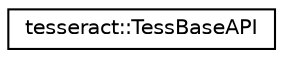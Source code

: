 digraph "Graphical Class Hierarchy"
{
 // LATEX_PDF_SIZE
  edge [fontname="Helvetica",fontsize="10",labelfontname="Helvetica",labelfontsize="10"];
  node [fontname="Helvetica",fontsize="10",shape=record];
  rankdir="LR";
  Node0 [label="tesseract::TessBaseAPI",height=0.2,width=0.4,color="black", fillcolor="white", style="filled",URL="$classtesseract_1_1_tess_base_a_p_i.html",tooltip=" "];
}
